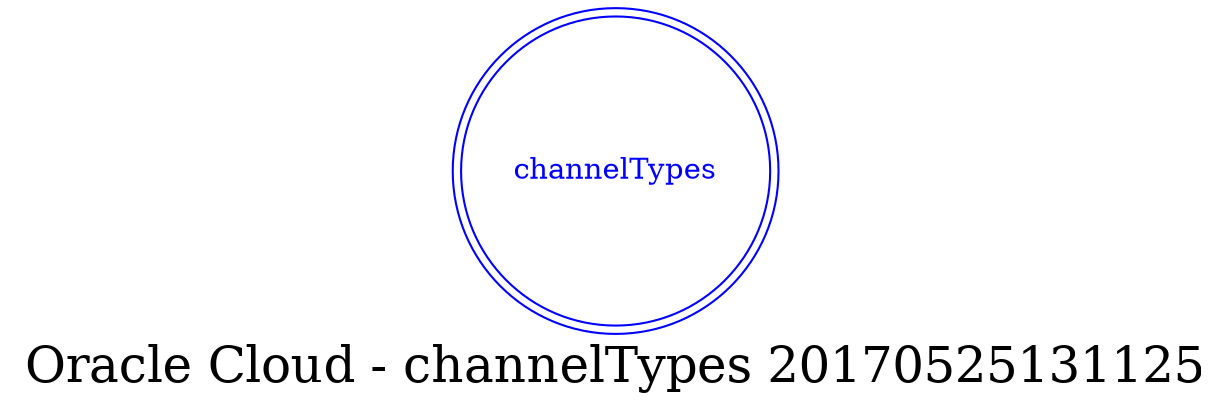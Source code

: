 digraph LexiconGraph {
graph[label="Oracle Cloud - channelTypes 20170525131125", fontsize=24]
splines=true
"channelTypes" [color=blue, fontcolor=blue, shape=doublecircle]
}
